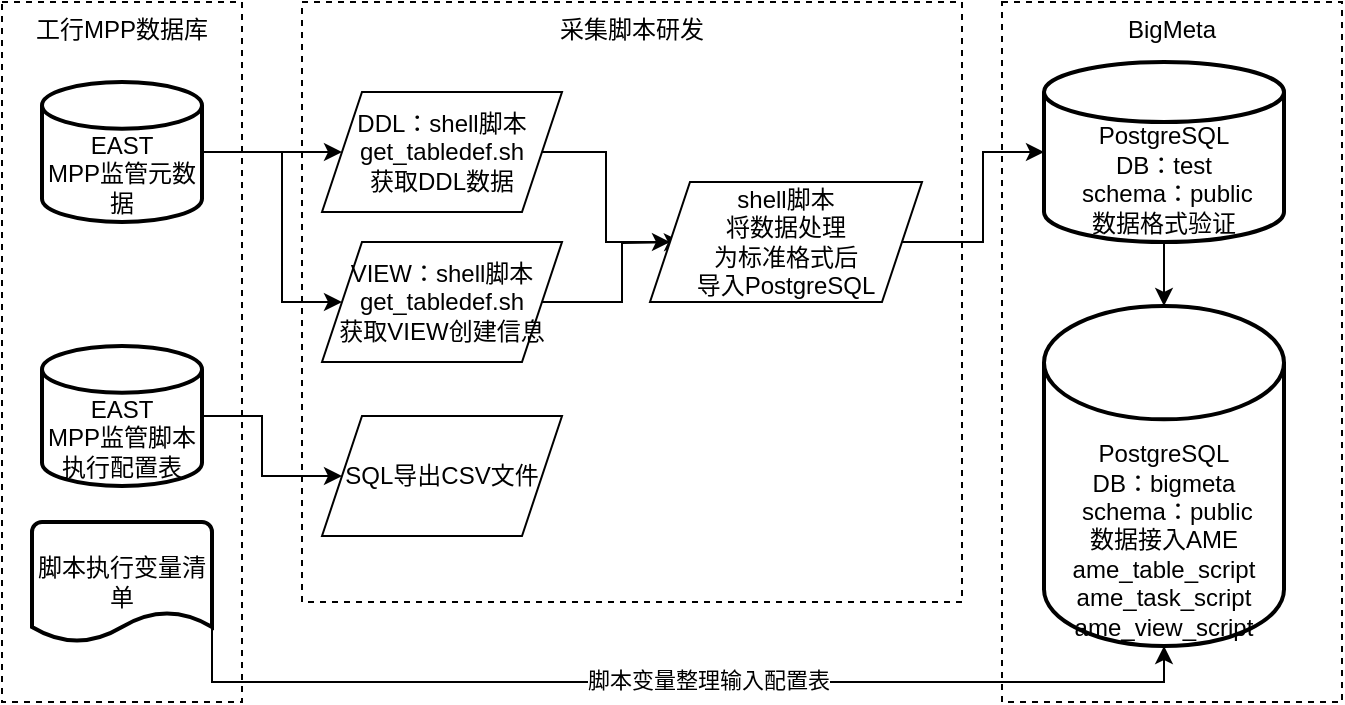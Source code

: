 <mxfile version="21.6.9" type="github">
  <diagram id="C5RBs43oDa-KdzZeNtuy" name="Page-1">
    <mxGraphModel dx="778" dy="537" grid="1" gridSize="10" guides="1" tooltips="1" connect="1" arrows="1" fold="1" page="1" pageScale="1" pageWidth="827" pageHeight="1169" math="0" shadow="0">
      <root>
        <mxCell id="WIyWlLk6GJQsqaUBKTNV-0" />
        <mxCell id="WIyWlLk6GJQsqaUBKTNV-1" parent="WIyWlLk6GJQsqaUBKTNV-0" />
        <mxCell id="Q19zXJB3J71A10SYPIrb-10" value="采集脚本研发" style="rounded=0;whiteSpace=wrap;html=1;verticalAlign=top;dashed=1;" vertex="1" parent="WIyWlLk6GJQsqaUBKTNV-1">
          <mxGeometry x="180" y="70" width="330" height="300" as="geometry" />
        </mxCell>
        <mxCell id="Q19zXJB3J71A10SYPIrb-18" value="BigMeta&lt;br&gt;" style="rounded=0;whiteSpace=wrap;html=1;verticalAlign=top;dashed=1;" vertex="1" parent="WIyWlLk6GJQsqaUBKTNV-1">
          <mxGeometry x="530" y="70" width="170" height="350" as="geometry" />
        </mxCell>
        <mxCell id="Q19zXJB3J71A10SYPIrb-9" value="工行MPP数据库" style="rounded=0;whiteSpace=wrap;html=1;dashed=1;verticalAlign=top;horizontal=1;" vertex="1" parent="WIyWlLk6GJQsqaUBKTNV-1">
          <mxGeometry x="30" y="70" width="120" height="350" as="geometry" />
        </mxCell>
        <mxCell id="Q19zXJB3J71A10SYPIrb-19" style="edgeStyle=orthogonalEdgeStyle;rounded=0;orthogonalLoop=1;jettySize=auto;html=1;exitX=1;exitY=0.5;exitDx=0;exitDy=0;exitPerimeter=0;" edge="1" parent="WIyWlLk6GJQsqaUBKTNV-1" source="Q19zXJB3J71A10SYPIrb-3" target="Q19zXJB3J71A10SYPIrb-11">
          <mxGeometry relative="1" as="geometry" />
        </mxCell>
        <mxCell id="Q19zXJB3J71A10SYPIrb-23" style="edgeStyle=orthogonalEdgeStyle;rounded=0;orthogonalLoop=1;jettySize=auto;html=1;exitX=1;exitY=0.5;exitDx=0;exitDy=0;exitPerimeter=0;entryX=0;entryY=0.5;entryDx=0;entryDy=0;" edge="1" parent="WIyWlLk6GJQsqaUBKTNV-1" source="Q19zXJB3J71A10SYPIrb-3" target="Q19zXJB3J71A10SYPIrb-12">
          <mxGeometry relative="1" as="geometry">
            <Array as="points">
              <mxPoint x="170" y="145" />
              <mxPoint x="170" y="220" />
            </Array>
          </mxGeometry>
        </mxCell>
        <mxCell id="Q19zXJB3J71A10SYPIrb-3" value="EAST&lt;br&gt;MPP监管元数据" style="strokeWidth=2;html=1;shape=mxgraph.flowchart.database;whiteSpace=wrap;verticalAlign=bottom;" vertex="1" parent="WIyWlLk6GJQsqaUBKTNV-1">
          <mxGeometry x="50" y="110" width="80" height="70" as="geometry" />
        </mxCell>
        <mxCell id="Q19zXJB3J71A10SYPIrb-24" style="edgeStyle=orthogonalEdgeStyle;rounded=0;orthogonalLoop=1;jettySize=auto;html=1;exitX=1;exitY=0.5;exitDx=0;exitDy=0;exitPerimeter=0;entryX=0;entryY=0.5;entryDx=0;entryDy=0;" edge="1" parent="WIyWlLk6GJQsqaUBKTNV-1" source="Q19zXJB3J71A10SYPIrb-5" target="Q19zXJB3J71A10SYPIrb-13">
          <mxGeometry relative="1" as="geometry" />
        </mxCell>
        <mxCell id="Q19zXJB3J71A10SYPIrb-5" value="EAST&lt;br&gt;MPP监管脚本执行配置表" style="strokeWidth=2;html=1;shape=mxgraph.flowchart.database;whiteSpace=wrap;verticalAlign=bottom;" vertex="1" parent="WIyWlLk6GJQsqaUBKTNV-1">
          <mxGeometry x="50" y="242" width="80" height="70" as="geometry" />
        </mxCell>
        <mxCell id="Q19zXJB3J71A10SYPIrb-26" style="edgeStyle=orthogonalEdgeStyle;rounded=0;orthogonalLoop=1;jettySize=auto;html=1;exitX=1;exitY=0.5;exitDx=0;exitDy=0;exitPerimeter=0;entryX=0.5;entryY=1;entryDx=0;entryDy=0;entryPerimeter=0;" edge="1" parent="WIyWlLk6GJQsqaUBKTNV-1" source="Q19zXJB3J71A10SYPIrb-6" target="Q19zXJB3J71A10SYPIrb-17">
          <mxGeometry relative="1" as="geometry">
            <Array as="points">
              <mxPoint x="135" y="410" />
              <mxPoint x="611" y="410" />
            </Array>
          </mxGeometry>
        </mxCell>
        <mxCell id="Q19zXJB3J71A10SYPIrb-32" value="脚本变量整理输入配置表" style="edgeLabel;html=1;align=center;verticalAlign=middle;resizable=0;points=[];" vertex="1" connectable="0" parent="Q19zXJB3J71A10SYPIrb-26">
          <mxGeometry x="0.096" y="1" relative="1" as="geometry">
            <mxPoint as="offset" />
          </mxGeometry>
        </mxCell>
        <mxCell id="Q19zXJB3J71A10SYPIrb-6" value="脚本执行变量清单" style="strokeWidth=2;html=1;shape=mxgraph.flowchart.document2;whiteSpace=wrap;size=0.25;" vertex="1" parent="WIyWlLk6GJQsqaUBKTNV-1">
          <mxGeometry x="45" y="330" width="90" height="60" as="geometry" />
        </mxCell>
        <mxCell id="Q19zXJB3J71A10SYPIrb-28" style="edgeStyle=orthogonalEdgeStyle;rounded=0;orthogonalLoop=1;jettySize=auto;html=1;exitX=1;exitY=0.5;exitDx=0;exitDy=0;entryX=0;entryY=0.5;entryDx=0;entryDy=0;" edge="1" parent="WIyWlLk6GJQsqaUBKTNV-1" source="Q19zXJB3J71A10SYPIrb-11" target="Q19zXJB3J71A10SYPIrb-14">
          <mxGeometry relative="1" as="geometry" />
        </mxCell>
        <mxCell id="Q19zXJB3J71A10SYPIrb-11" value="DDL：shell脚本 get_tabledef.sh &lt;br&gt;获取DDL数据" style="shape=parallelogram;perimeter=parallelogramPerimeter;whiteSpace=wrap;html=1;fixedSize=1;" vertex="1" parent="WIyWlLk6GJQsqaUBKTNV-1">
          <mxGeometry x="190" y="115" width="120" height="60" as="geometry" />
        </mxCell>
        <mxCell id="Q19zXJB3J71A10SYPIrb-29" style="edgeStyle=orthogonalEdgeStyle;rounded=0;orthogonalLoop=1;jettySize=auto;html=1;exitX=1;exitY=0.5;exitDx=0;exitDy=0;" edge="1" parent="WIyWlLk6GJQsqaUBKTNV-1" source="Q19zXJB3J71A10SYPIrb-12">
          <mxGeometry relative="1" as="geometry">
            <mxPoint x="370" y="190" as="targetPoint" />
          </mxGeometry>
        </mxCell>
        <mxCell id="Q19zXJB3J71A10SYPIrb-12" value="VIEW：shell脚本 get_tabledef.sh &lt;br&gt;获取VIEW创建信息" style="shape=parallelogram;perimeter=parallelogramPerimeter;whiteSpace=wrap;html=1;fixedSize=1;" vertex="1" parent="WIyWlLk6GJQsqaUBKTNV-1">
          <mxGeometry x="190" y="190" width="120" height="60" as="geometry" />
        </mxCell>
        <mxCell id="Q19zXJB3J71A10SYPIrb-13" value="SQL导出CSV文件" style="shape=parallelogram;perimeter=parallelogramPerimeter;whiteSpace=wrap;html=1;fixedSize=1;" vertex="1" parent="WIyWlLk6GJQsqaUBKTNV-1">
          <mxGeometry x="190" y="277" width="120" height="60" as="geometry" />
        </mxCell>
        <mxCell id="Q19zXJB3J71A10SYPIrb-30" style="edgeStyle=orthogonalEdgeStyle;rounded=0;orthogonalLoop=1;jettySize=auto;html=1;exitX=1;exitY=0.5;exitDx=0;exitDy=0;entryX=0;entryY=0.5;entryDx=0;entryDy=0;entryPerimeter=0;" edge="1" parent="WIyWlLk6GJQsqaUBKTNV-1" source="Q19zXJB3J71A10SYPIrb-14" target="Q19zXJB3J71A10SYPIrb-16">
          <mxGeometry relative="1" as="geometry" />
        </mxCell>
        <mxCell id="Q19zXJB3J71A10SYPIrb-14" value="shell脚本&lt;br&gt;将数据处理&lt;br&gt;为标准格式后&lt;br&gt;导入PostgreSQL" style="shape=parallelogram;perimeter=parallelogramPerimeter;whiteSpace=wrap;html=1;fixedSize=1;" vertex="1" parent="WIyWlLk6GJQsqaUBKTNV-1">
          <mxGeometry x="354" y="160" width="136" height="60" as="geometry" />
        </mxCell>
        <mxCell id="Q19zXJB3J71A10SYPIrb-31" style="edgeStyle=orthogonalEdgeStyle;rounded=0;orthogonalLoop=1;jettySize=auto;html=1;exitX=0.5;exitY=1;exitDx=0;exitDy=0;exitPerimeter=0;entryX=0.5;entryY=0;entryDx=0;entryDy=0;entryPerimeter=0;" edge="1" parent="WIyWlLk6GJQsqaUBKTNV-1" source="Q19zXJB3J71A10SYPIrb-16" target="Q19zXJB3J71A10SYPIrb-17">
          <mxGeometry relative="1" as="geometry" />
        </mxCell>
        <mxCell id="Q19zXJB3J71A10SYPIrb-16" value="PostgreSQL&lt;br&gt;DB：test&lt;br&gt;&amp;nbsp;schema：public&lt;br&gt;数据格式验证" style="strokeWidth=2;html=1;shape=mxgraph.flowchart.database;whiteSpace=wrap;verticalAlign=bottom;" vertex="1" parent="WIyWlLk6GJQsqaUBKTNV-1">
          <mxGeometry x="551" y="100" width="120" height="90" as="geometry" />
        </mxCell>
        <mxCell id="Q19zXJB3J71A10SYPIrb-17" value="PostgreSQL&lt;br&gt;DB：bigmeta&lt;br&gt;&amp;nbsp;schema：public&lt;br&gt;数据接入AME&lt;br&gt;ame_table_script&lt;br&gt;ame_task_script&lt;br&gt;ame_view_script" style="strokeWidth=2;html=1;shape=mxgraph.flowchart.database;whiteSpace=wrap;verticalAlign=bottom;" vertex="1" parent="WIyWlLk6GJQsqaUBKTNV-1">
          <mxGeometry x="551" y="222" width="120" height="170" as="geometry" />
        </mxCell>
        <mxCell id="Q19zXJB3J71A10SYPIrb-27" style="edgeStyle=orthogonalEdgeStyle;rounded=0;orthogonalLoop=1;jettySize=auto;html=1;exitX=0.5;exitY=1;exitDx=0;exitDy=0;" edge="1" parent="WIyWlLk6GJQsqaUBKTNV-1" source="Q19zXJB3J71A10SYPIrb-10" target="Q19zXJB3J71A10SYPIrb-10">
          <mxGeometry relative="1" as="geometry" />
        </mxCell>
      </root>
    </mxGraphModel>
  </diagram>
</mxfile>
